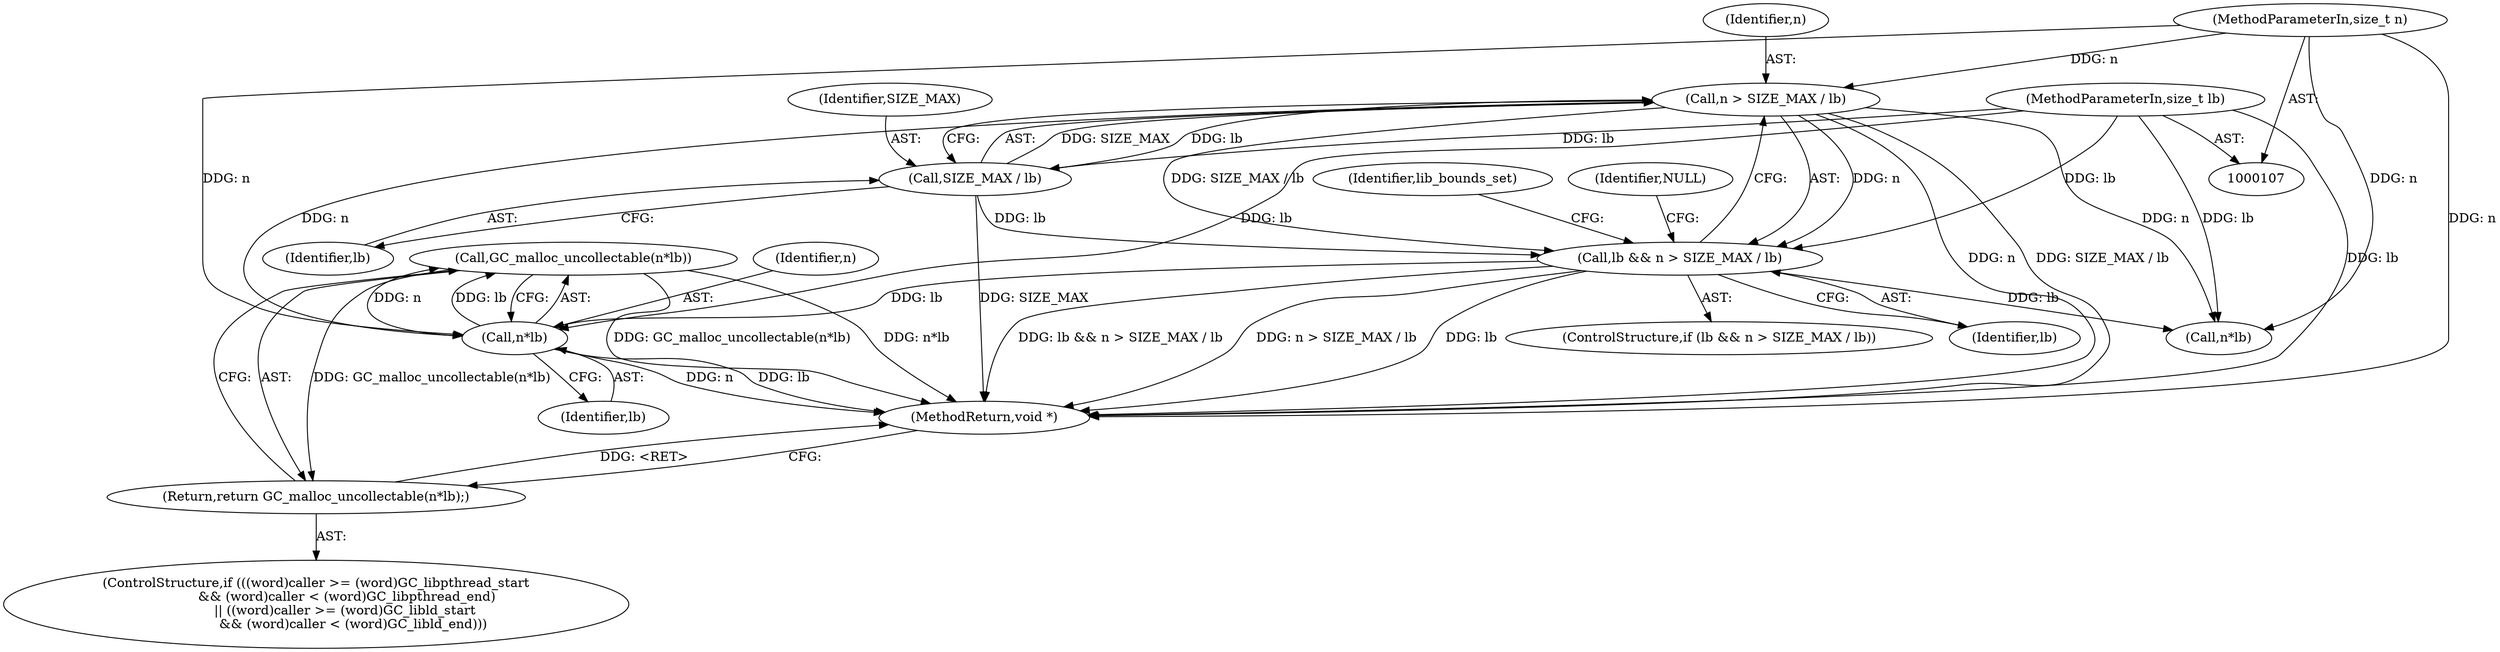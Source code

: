 digraph "1_bdwgc_6a93f8e5bcad22137f41b6c60a1c7384baaec2b3@API" {
"1000176" [label="(Call,GC_malloc_uncollectable(n*lb))"];
"1000177" [label="(Call,n*lb)"];
"1000114" [label="(Call,n > SIZE_MAX / lb)"];
"1000108" [label="(MethodParameterIn,size_t n)"];
"1000116" [label="(Call,SIZE_MAX / lb)"];
"1000109" [label="(MethodParameterIn,size_t lb)"];
"1000112" [label="(Call,lb && n > SIZE_MAX / lb)"];
"1000175" [label="(Return,return GC_malloc_uncollectable(n*lb);)"];
"1000116" [label="(Call,SIZE_MAX / lb)"];
"1000143" [label="(ControlStructure,if (((word)caller >= (word)GC_libpthread_start\n               && (word)caller < (word)GC_libpthread_end)\n              || ((word)caller >= (word)GC_libld_start\n                  && (word)caller < (word)GC_libld_end)))"];
"1000124" [label="(Identifier,lib_bounds_set)"];
"1000177" [label="(Call,n*lb)"];
"1000114" [label="(Call,n > SIZE_MAX / lb)"];
"1000118" [label="(Identifier,lb)"];
"1000184" [label="(Call,n*lb)"];
"1000115" [label="(Identifier,n)"];
"1000120" [label="(Identifier,NULL)"];
"1000187" [label="(MethodReturn,void *)"];
"1000108" [label="(MethodParameterIn,size_t n)"];
"1000178" [label="(Identifier,n)"];
"1000117" [label="(Identifier,SIZE_MAX)"];
"1000176" [label="(Call,GC_malloc_uncollectable(n*lb))"];
"1000112" [label="(Call,lb && n > SIZE_MAX / lb)"];
"1000111" [label="(ControlStructure,if (lb && n > SIZE_MAX / lb))"];
"1000175" [label="(Return,return GC_malloc_uncollectable(n*lb);)"];
"1000113" [label="(Identifier,lb)"];
"1000109" [label="(MethodParameterIn,size_t lb)"];
"1000179" [label="(Identifier,lb)"];
"1000176" -> "1000175"  [label="AST: "];
"1000176" -> "1000177"  [label="CFG: "];
"1000177" -> "1000176"  [label="AST: "];
"1000175" -> "1000176"  [label="CFG: "];
"1000176" -> "1000187"  [label="DDG: GC_malloc_uncollectable(n*lb)"];
"1000176" -> "1000187"  [label="DDG: n*lb"];
"1000176" -> "1000175"  [label="DDG: GC_malloc_uncollectable(n*lb)"];
"1000177" -> "1000176"  [label="DDG: n"];
"1000177" -> "1000176"  [label="DDG: lb"];
"1000177" -> "1000179"  [label="CFG: "];
"1000178" -> "1000177"  [label="AST: "];
"1000179" -> "1000177"  [label="AST: "];
"1000177" -> "1000187"  [label="DDG: lb"];
"1000177" -> "1000187"  [label="DDG: n"];
"1000114" -> "1000177"  [label="DDG: n"];
"1000108" -> "1000177"  [label="DDG: n"];
"1000112" -> "1000177"  [label="DDG: lb"];
"1000109" -> "1000177"  [label="DDG: lb"];
"1000114" -> "1000112"  [label="AST: "];
"1000114" -> "1000116"  [label="CFG: "];
"1000115" -> "1000114"  [label="AST: "];
"1000116" -> "1000114"  [label="AST: "];
"1000112" -> "1000114"  [label="CFG: "];
"1000114" -> "1000187"  [label="DDG: n"];
"1000114" -> "1000187"  [label="DDG: SIZE_MAX / lb"];
"1000114" -> "1000112"  [label="DDG: n"];
"1000114" -> "1000112"  [label="DDG: SIZE_MAX / lb"];
"1000108" -> "1000114"  [label="DDG: n"];
"1000116" -> "1000114"  [label="DDG: SIZE_MAX"];
"1000116" -> "1000114"  [label="DDG: lb"];
"1000114" -> "1000184"  [label="DDG: n"];
"1000108" -> "1000107"  [label="AST: "];
"1000108" -> "1000187"  [label="DDG: n"];
"1000108" -> "1000184"  [label="DDG: n"];
"1000116" -> "1000118"  [label="CFG: "];
"1000117" -> "1000116"  [label="AST: "];
"1000118" -> "1000116"  [label="AST: "];
"1000116" -> "1000187"  [label="DDG: SIZE_MAX"];
"1000116" -> "1000112"  [label="DDG: lb"];
"1000109" -> "1000116"  [label="DDG: lb"];
"1000109" -> "1000107"  [label="AST: "];
"1000109" -> "1000187"  [label="DDG: lb"];
"1000109" -> "1000112"  [label="DDG: lb"];
"1000109" -> "1000184"  [label="DDG: lb"];
"1000112" -> "1000111"  [label="AST: "];
"1000112" -> "1000113"  [label="CFG: "];
"1000113" -> "1000112"  [label="AST: "];
"1000120" -> "1000112"  [label="CFG: "];
"1000124" -> "1000112"  [label="CFG: "];
"1000112" -> "1000187"  [label="DDG: lb && n > SIZE_MAX / lb"];
"1000112" -> "1000187"  [label="DDG: n > SIZE_MAX / lb"];
"1000112" -> "1000187"  [label="DDG: lb"];
"1000112" -> "1000184"  [label="DDG: lb"];
"1000175" -> "1000143"  [label="AST: "];
"1000187" -> "1000175"  [label="CFG: "];
"1000175" -> "1000187"  [label="DDG: <RET>"];
}

